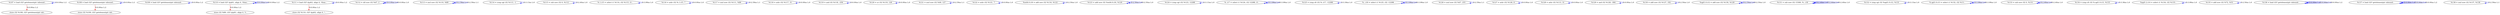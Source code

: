 digraph {
Node0x3e7b510[label="  %107 = load i32* getelementptr inbound..."];
Node0x3e7b510 -> Node0x3e7b510[label="D:0.00ns L:2",color=blue];
Node0x3e75a50[label="  store i32 %108, i32* getelementptr inb..."];
Node0x3e7b510 -> Node0x3e75a50[label="D:0.00ns L:2",color=red];
Node0x3e75930[label="  %108 = load i32* getelementptr inbound..."];
Node0x3e75930 -> Node0x3e75930[label="D:0.00ns L:2",color=blue];
Node0x3e75c90[label="  store i32 %109, i32* getelementptr inb..."];
Node0x3e75930 -> Node0x3e75c90[label="D:0.00ns L:2",color=red];
Node0x3e75b70[label="  %109 = load i32* getelementptr inbound..."];
Node0x3e75b70 -> Node0x3e75b70[label="D:0.00ns L:2",color=blue];
Node0x3e75ff0[label="  %110 = load i32* @plt1, align 4, !tbaa..."];
Node0x3e75ff0 -> Node0x3e75ff0[label="D:0.00ns L:2",color=blue];
Node0x3e75ff0 -> Node0x3e75ff0[label="D:0.00ns L:2",color=blue];
Node0x3e77b00[label="  store i32 %89, i32* @plt1, align 4, !t..."];
Node0x3e75ff0 -> Node0x3e77b00[label="D:0.00ns L:2",color=red];
Node0x3e76110[label="  %111 = load i32* @plt2, align 4, !tbaa..."];
Node0x3e76110 -> Node0x3e76110[label="D:0.00ns L:2",color=blue];
Node0x3e77a20[label="  store i32 %110, i32* @plt2, align 4, !..."];
Node0x3e76110 -> Node0x3e77a20[label="D:0.00ns L:2",color=red];
Node0x3e76230[label="  %112 = shl nsw i32 %47, 2"];
Node0x3e76230 -> Node0x3e76230[label="D:0.00ns L:0",color=blue];
Node0x3e76230 -> Node0x3e76230[label="D:0.00ns L:0",color=blue];
Node0x3e76350[label="  %113 = mul nsw i32 %110, %89"];
Node0x3e76350 -> Node0x3e76350[label="D:2.59ns L:1",color=blue];
Node0x3e76350 -> Node0x3e76350[label="D:2.59ns L:1",color=blue];
Node0x3e764b0[label="  %114 = icmp sgt i32 %113, -1"];
Node0x3e764b0 -> Node0x3e764b0[label="D:3.13ns L:0",color=blue];
Node0x3e76590[label="  %115 = sub nsw i32 0, %112"];
Node0x3e76590 -> Node0x3e76590[label="D:2.40ns L:0",color=blue];
Node0x3e76670[label="  %.1.i15 = select i1 %114, i32 %115, i3..."];
Node0x3e76670 -> Node0x3e76670[label="D:3.99ns L:0",color=blue];
Node0x3e76750[label="  %116 = ashr i32 %.1.i15, 7"];
Node0x3e76750 -> Node0x3e76750[label="D:0.00ns L:0",color=blue];
Node0x3e7b6d0[label="  %117 = mul nsw i32 %111, %89"];
Node0x3e7b6d0 -> Node0x3e7b6d0[label="D:2.59ns L:1",color=blue];
Node0x3e7b7b0[label="  %118 = ashr i32 %117, 31"];
Node0x3e7b7b0 -> Node0x3e7b7b0[label="D:0.00ns L:0",color=blue];
Node0x3e7b890[label="  %119 = and i32 %118, -256"];
Node0x3e7b890 -> Node0x3e7b890[label="D:0.00ns L:0",color=blue];
Node0x3e7b970[label="  %120 = or i32 %119, 128"];
Node0x3e7b970 -> Node0x3e7b970[label="D:0.00ns L:0",color=blue];
Node0x3e7ba50[label="  %121 = mul nsw i32 %49, 127"];
Node0x3e7ba50 -> Node0x3e7ba50[label="D:2.59ns L:1",color=blue];
Node0x3e7bb30[label="  %122 = ashr i32 %121, 7"];
Node0x3e7bb30 -> Node0x3e7bb30[label="D:0.00ns L:0",color=blue];
Node0x3e7bc10[label="  %wd4.0.i16 = add nsw i32 %116, %122"];
Node0x3e7bc10 -> Node0x3e7bc10[label="D:2.50ns L:0",color=blue];
Node0x3e7bcf0[label="  %123 = add nsw i32 %wd4.0.i16, %120"];
Node0x3e7bcf0 -> Node0x3e7bcf0[label="D:2.50ns L:0",color=blue];
Node0x3e7bcf0 -> Node0x3e7bcf0[label="D:2.50ns L:0",color=blue];
Node0x3e7bdd0[label="  %124 = icmp sgt i32 %123, 12288"];
Node0x3e7bdd0 -> Node0x3e7bdd0[label="D:3.13ns L:0",color=blue];
Node0x3e7beb0[label="  %..i17 = select i1 %124, i32 12288, i3..."];
Node0x3e7beb0 -> Node0x3e7beb0[label="D:3.99ns L:0",color=blue];
Node0x3e7beb0 -> Node0x3e7beb0[label="D:3.99ns L:0",color=blue];
Node0x3e7bf90[label="  %125 = icmp slt i32 %..i17, -12288"];
Node0x3e7bf90 -> Node0x3e7bf90[label="D:3.36ns L:0",color=blue];
Node0x3e7c070[label="  %...i18 = select i1 %125, i32 -12288, ..."];
Node0x3e7c070 -> Node0x3e7c070[label="D:3.99ns L:0",color=blue];
Node0x3e7c070 -> Node0x3e7c070[label="D:3.99ns L:0",color=blue];
Node0x3e7d240[label="  %126 = mul nsw i32 %47, 255"];
Node0x3e7d240 -> Node0x3e7d240[label="D:2.59ns L:1",color=blue];
Node0x3e7d3e0[label="  %127 = ashr i32 %126, 8"];
Node0x3e7d3e0 -> Node0x3e7d3e0[label="D:0.00ns L:0",color=blue];
Node0x3e7d4c0[label="  %128 = ashr i32 %113, 31"];
Node0x3e7d4c0 -> Node0x3e7d4c0[label="D:0.00ns L:0",color=blue];
Node0x3e7d5a0[label="  %129 = and i32 %128, -384"];
Node0x3e7d5a0 -> Node0x3e7d5a0[label="D:0.00ns L:0",color=blue];
Node0x3e76f20[label="  %130 = add nsw i32 %127, 192"];
Node0x3e76f20 -> Node0x3e76f20[label="D:2.50ns L:0",color=blue];
Node0x3e77000[label="  %apl1.0.i12 = add nsw i32 %130, %129"];
Node0x3e77000 -> Node0x3e77000[label="D:2.50ns L:0",color=blue];
Node0x3e77000 -> Node0x3e77000[label="D:2.50ns L:0",color=blue];
Node0x3e770e0[label="  %131 = sub nsw i32 15360, %...i18"];
Node0x3e770e0 -> Node0x3e770e0[label="D:2.40ns L:0",color=blue];
Node0x3e770e0 -> Node0x3e770e0[label="D:2.40ns L:0",color=blue];
Node0x3e770e0 -> Node0x3e770e0[label="D:2.40ns L:0",color=blue];
Node0x3e771c0[label="  %132 = icmp sgt i32 %apl1.0.i12, %131"];
Node0x3e771c0 -> Node0x3e771c0[label="D:3.13ns L:0",color=blue];
Node0x3e772a0[label="  %.apl1.0.i13 = select i1 %132, i32 %13..."];
Node0x3e772a0 -> Node0x3e772a0[label="D:3.99ns L:0",color=blue];
Node0x3e772a0 -> Node0x3e772a0[label="D:3.99ns L:0",color=blue];
Node0x3e77380[label="  %133 = sub nsw i32 0, %131"];
Node0x3e77380 -> Node0x3e77380[label="D:2.40ns L:0",color=blue];
Node0x3e77380 -> Node0x3e77380[label="D:2.40ns L:0",color=blue];
Node0x3e77460[label="  %134 = icmp slt i32 %.apl1.0.i13, %133"];
Node0x3e77460 -> Node0x3e77460[label="D:3.36ns L:0",color=blue];
Node0x3e77540[label="  %apl1.2.i14 = select i1 %134, i32 %133..."];
Node0x3e77540 -> Node0x3e77540[label="D:3.99ns L:0",color=blue];
Node0x3e77700[label="  %135 = add nsw i32 %72, %53"];
Node0x3e77700 -> Node0x3e77700[label="D:2.50ns L:0",color=blue];
Node0x3e77be0[label="  %136 = load i32* getelementptr inbound..."];
Node0x3e77be0 -> Node0x3e77be0[label="D:0.00ns L:2",color=blue];
Node0x3e77be0 -> Node0x3e77be0[label="D:0.00ns L:2",color=blue];
Node0x3e77be0 -> Node0x3e77be0[label="D:0.00ns L:2",color=blue];
Node0x3e77cc0[label="  %137 = load i32* getelementptr inbound..."];
Node0x3e77cc0 -> Node0x3e77cc0[label="D:0.00ns L:2",color=blue];
Node0x3e77cc0 -> Node0x3e77cc0[label="D:0.00ns L:2",color=blue];
Node0x3e77cc0 -> Node0x3e77cc0[label="D:0.00ns L:2",color=blue];
Node0x3e77da0[label="  %138 = mul nsw i32 %137, %136"];
Node0x3e77da0 -> Node0x3e77da0[label="D:2.59ns L:1",color=blue];
}
